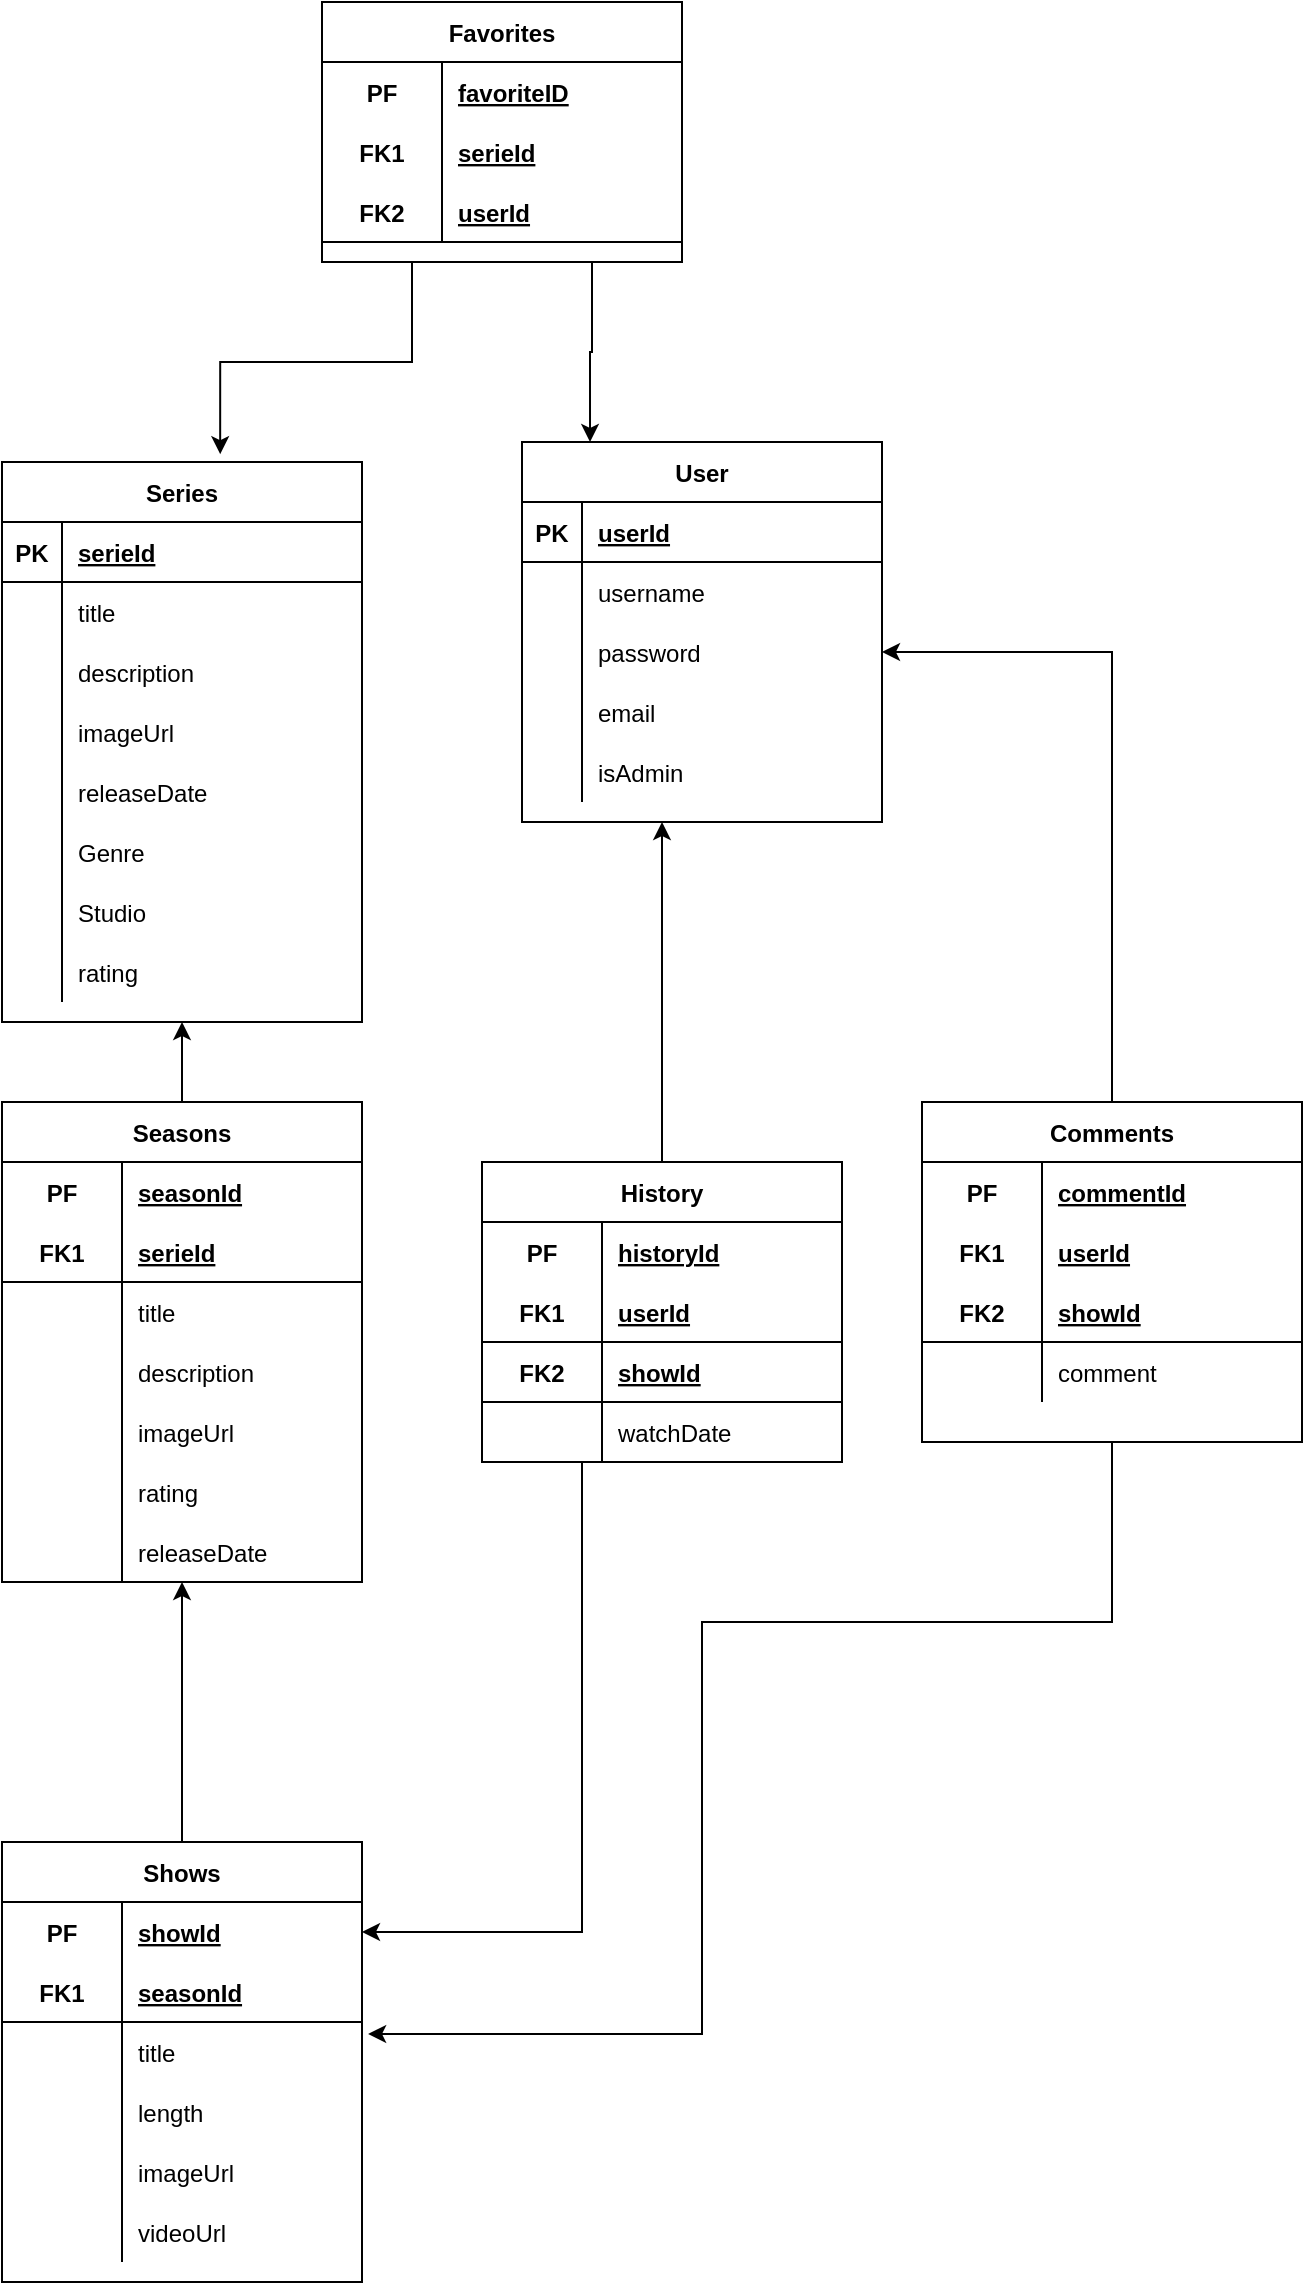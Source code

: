<mxfile version="20.3.0" type="device"><diagram id="Wic7h4PyjahQtfthqIsh" name="Page-1"><mxGraphModel dx="1406" dy="2025" grid="1" gridSize="10" guides="1" tooltips="1" connect="1" arrows="1" fold="1" page="1" pageScale="1" pageWidth="850" pageHeight="1100" math="0" shadow="0"><root><mxCell id="0"/><mxCell id="1" parent="0"/><mxCell id="5S-vZj1FCLmGJ4NkYC2o-1" value="User" style="shape=table;startSize=30;container=1;collapsible=1;childLayout=tableLayout;fixedRows=1;rowLines=0;fontStyle=1;align=center;resizeLast=1;" vertex="1" parent="1"><mxGeometry x="650" y="40" width="180" height="190" as="geometry"/></mxCell><mxCell id="5S-vZj1FCLmGJ4NkYC2o-2" value="" style="shape=tableRow;horizontal=0;startSize=0;swimlaneHead=0;swimlaneBody=0;fillColor=none;collapsible=0;dropTarget=0;points=[[0,0.5],[1,0.5]];portConstraint=eastwest;top=0;left=0;right=0;bottom=1;" vertex="1" parent="5S-vZj1FCLmGJ4NkYC2o-1"><mxGeometry y="30" width="180" height="30" as="geometry"/></mxCell><mxCell id="5S-vZj1FCLmGJ4NkYC2o-3" value="PK" style="shape=partialRectangle;connectable=0;fillColor=none;top=0;left=0;bottom=0;right=0;fontStyle=1;overflow=hidden;" vertex="1" parent="5S-vZj1FCLmGJ4NkYC2o-2"><mxGeometry width="30" height="30" as="geometry"><mxRectangle width="30" height="30" as="alternateBounds"/></mxGeometry></mxCell><mxCell id="5S-vZj1FCLmGJ4NkYC2o-4" value="userId" style="shape=partialRectangle;connectable=0;fillColor=none;top=0;left=0;bottom=0;right=0;align=left;spacingLeft=6;fontStyle=5;overflow=hidden;" vertex="1" parent="5S-vZj1FCLmGJ4NkYC2o-2"><mxGeometry x="30" width="150" height="30" as="geometry"><mxRectangle width="150" height="30" as="alternateBounds"/></mxGeometry></mxCell><mxCell id="5S-vZj1FCLmGJ4NkYC2o-5" value="" style="shape=tableRow;horizontal=0;startSize=0;swimlaneHead=0;swimlaneBody=0;fillColor=none;collapsible=0;dropTarget=0;points=[[0,0.5],[1,0.5]];portConstraint=eastwest;top=0;left=0;right=0;bottom=0;" vertex="1" parent="5S-vZj1FCLmGJ4NkYC2o-1"><mxGeometry y="60" width="180" height="30" as="geometry"/></mxCell><mxCell id="5S-vZj1FCLmGJ4NkYC2o-6" value="" style="shape=partialRectangle;connectable=0;fillColor=none;top=0;left=0;bottom=0;right=0;editable=1;overflow=hidden;" vertex="1" parent="5S-vZj1FCLmGJ4NkYC2o-5"><mxGeometry width="30" height="30" as="geometry"><mxRectangle width="30" height="30" as="alternateBounds"/></mxGeometry></mxCell><mxCell id="5S-vZj1FCLmGJ4NkYC2o-7" value="username" style="shape=partialRectangle;connectable=0;fillColor=none;top=0;left=0;bottom=0;right=0;align=left;spacingLeft=6;overflow=hidden;" vertex="1" parent="5S-vZj1FCLmGJ4NkYC2o-5"><mxGeometry x="30" width="150" height="30" as="geometry"><mxRectangle width="150" height="30" as="alternateBounds"/></mxGeometry></mxCell><mxCell id="5S-vZj1FCLmGJ4NkYC2o-8" value="" style="shape=tableRow;horizontal=0;startSize=0;swimlaneHead=0;swimlaneBody=0;fillColor=none;collapsible=0;dropTarget=0;points=[[0,0.5],[1,0.5]];portConstraint=eastwest;top=0;left=0;right=0;bottom=0;" vertex="1" parent="5S-vZj1FCLmGJ4NkYC2o-1"><mxGeometry y="90" width="180" height="30" as="geometry"/></mxCell><mxCell id="5S-vZj1FCLmGJ4NkYC2o-9" value="" style="shape=partialRectangle;connectable=0;fillColor=none;top=0;left=0;bottom=0;right=0;editable=1;overflow=hidden;" vertex="1" parent="5S-vZj1FCLmGJ4NkYC2o-8"><mxGeometry width="30" height="30" as="geometry"><mxRectangle width="30" height="30" as="alternateBounds"/></mxGeometry></mxCell><mxCell id="5S-vZj1FCLmGJ4NkYC2o-10" value="password" style="shape=partialRectangle;connectable=0;fillColor=none;top=0;left=0;bottom=0;right=0;align=left;spacingLeft=6;overflow=hidden;" vertex="1" parent="5S-vZj1FCLmGJ4NkYC2o-8"><mxGeometry x="30" width="150" height="30" as="geometry"><mxRectangle width="150" height="30" as="alternateBounds"/></mxGeometry></mxCell><mxCell id="5S-vZj1FCLmGJ4NkYC2o-11" value="" style="shape=tableRow;horizontal=0;startSize=0;swimlaneHead=0;swimlaneBody=0;fillColor=none;collapsible=0;dropTarget=0;points=[[0,0.5],[1,0.5]];portConstraint=eastwest;top=0;left=0;right=0;bottom=0;" vertex="1" parent="5S-vZj1FCLmGJ4NkYC2o-1"><mxGeometry y="120" width="180" height="30" as="geometry"/></mxCell><mxCell id="5S-vZj1FCLmGJ4NkYC2o-12" value="" style="shape=partialRectangle;connectable=0;fillColor=none;top=0;left=0;bottom=0;right=0;editable=1;overflow=hidden;" vertex="1" parent="5S-vZj1FCLmGJ4NkYC2o-11"><mxGeometry width="30" height="30" as="geometry"><mxRectangle width="30" height="30" as="alternateBounds"/></mxGeometry></mxCell><mxCell id="5S-vZj1FCLmGJ4NkYC2o-13" value="email" style="shape=partialRectangle;connectable=0;fillColor=none;top=0;left=0;bottom=0;right=0;align=left;spacingLeft=6;overflow=hidden;" vertex="1" parent="5S-vZj1FCLmGJ4NkYC2o-11"><mxGeometry x="30" width="150" height="30" as="geometry"><mxRectangle width="150" height="30" as="alternateBounds"/></mxGeometry></mxCell><mxCell id="5S-vZj1FCLmGJ4NkYC2o-17" value="" style="shape=tableRow;horizontal=0;startSize=0;swimlaneHead=0;swimlaneBody=0;fillColor=none;collapsible=0;dropTarget=0;points=[[0,0.5],[1,0.5]];portConstraint=eastwest;top=0;left=0;right=0;bottom=0;" vertex="1" parent="5S-vZj1FCLmGJ4NkYC2o-1"><mxGeometry y="150" width="180" height="30" as="geometry"/></mxCell><mxCell id="5S-vZj1FCLmGJ4NkYC2o-18" value="" style="shape=partialRectangle;connectable=0;fillColor=none;top=0;left=0;bottom=0;right=0;editable=1;overflow=hidden;" vertex="1" parent="5S-vZj1FCLmGJ4NkYC2o-17"><mxGeometry width="30" height="30" as="geometry"><mxRectangle width="30" height="30" as="alternateBounds"/></mxGeometry></mxCell><mxCell id="5S-vZj1FCLmGJ4NkYC2o-19" value="isAdmin" style="shape=partialRectangle;connectable=0;fillColor=none;top=0;left=0;bottom=0;right=0;align=left;spacingLeft=6;overflow=hidden;" vertex="1" parent="5S-vZj1FCLmGJ4NkYC2o-17"><mxGeometry x="30" width="150" height="30" as="geometry"><mxRectangle width="150" height="30" as="alternateBounds"/></mxGeometry></mxCell><mxCell id="5S-vZj1FCLmGJ4NkYC2o-36" value="Series" style="shape=table;startSize=30;container=1;collapsible=1;childLayout=tableLayout;fixedRows=1;rowLines=0;fontStyle=1;align=center;resizeLast=1;" vertex="1" parent="1"><mxGeometry x="390" y="50" width="180" height="280" as="geometry"/></mxCell><mxCell id="5S-vZj1FCLmGJ4NkYC2o-37" value="" style="shape=tableRow;horizontal=0;startSize=0;swimlaneHead=0;swimlaneBody=0;fillColor=none;collapsible=0;dropTarget=0;points=[[0,0.5],[1,0.5]];portConstraint=eastwest;top=0;left=0;right=0;bottom=1;" vertex="1" parent="5S-vZj1FCLmGJ4NkYC2o-36"><mxGeometry y="30" width="180" height="30" as="geometry"/></mxCell><mxCell id="5S-vZj1FCLmGJ4NkYC2o-38" value="PK" style="shape=partialRectangle;connectable=0;fillColor=none;top=0;left=0;bottom=0;right=0;fontStyle=1;overflow=hidden;" vertex="1" parent="5S-vZj1FCLmGJ4NkYC2o-37"><mxGeometry width="30" height="30" as="geometry"><mxRectangle width="30" height="30" as="alternateBounds"/></mxGeometry></mxCell><mxCell id="5S-vZj1FCLmGJ4NkYC2o-39" value="serieId" style="shape=partialRectangle;connectable=0;fillColor=none;top=0;left=0;bottom=0;right=0;align=left;spacingLeft=6;fontStyle=5;overflow=hidden;" vertex="1" parent="5S-vZj1FCLmGJ4NkYC2o-37"><mxGeometry x="30" width="150" height="30" as="geometry"><mxRectangle width="150" height="30" as="alternateBounds"/></mxGeometry></mxCell><mxCell id="5S-vZj1FCLmGJ4NkYC2o-40" value="" style="shape=tableRow;horizontal=0;startSize=0;swimlaneHead=0;swimlaneBody=0;fillColor=none;collapsible=0;dropTarget=0;points=[[0,0.5],[1,0.5]];portConstraint=eastwest;top=0;left=0;right=0;bottom=0;" vertex="1" parent="5S-vZj1FCLmGJ4NkYC2o-36"><mxGeometry y="60" width="180" height="30" as="geometry"/></mxCell><mxCell id="5S-vZj1FCLmGJ4NkYC2o-41" value="" style="shape=partialRectangle;connectable=0;fillColor=none;top=0;left=0;bottom=0;right=0;editable=1;overflow=hidden;" vertex="1" parent="5S-vZj1FCLmGJ4NkYC2o-40"><mxGeometry width="30" height="30" as="geometry"><mxRectangle width="30" height="30" as="alternateBounds"/></mxGeometry></mxCell><mxCell id="5S-vZj1FCLmGJ4NkYC2o-42" value="title" style="shape=partialRectangle;connectable=0;fillColor=none;top=0;left=0;bottom=0;right=0;align=left;spacingLeft=6;overflow=hidden;" vertex="1" parent="5S-vZj1FCLmGJ4NkYC2o-40"><mxGeometry x="30" width="150" height="30" as="geometry"><mxRectangle width="150" height="30" as="alternateBounds"/></mxGeometry></mxCell><mxCell id="5S-vZj1FCLmGJ4NkYC2o-43" value="" style="shape=tableRow;horizontal=0;startSize=0;swimlaneHead=0;swimlaneBody=0;fillColor=none;collapsible=0;dropTarget=0;points=[[0,0.5],[1,0.5]];portConstraint=eastwest;top=0;left=0;right=0;bottom=0;" vertex="1" parent="5S-vZj1FCLmGJ4NkYC2o-36"><mxGeometry y="90" width="180" height="30" as="geometry"/></mxCell><mxCell id="5S-vZj1FCLmGJ4NkYC2o-44" value="" style="shape=partialRectangle;connectable=0;fillColor=none;top=0;left=0;bottom=0;right=0;editable=1;overflow=hidden;" vertex="1" parent="5S-vZj1FCLmGJ4NkYC2o-43"><mxGeometry width="30" height="30" as="geometry"><mxRectangle width="30" height="30" as="alternateBounds"/></mxGeometry></mxCell><mxCell id="5S-vZj1FCLmGJ4NkYC2o-45" value="description" style="shape=partialRectangle;connectable=0;fillColor=none;top=0;left=0;bottom=0;right=0;align=left;spacingLeft=6;overflow=hidden;" vertex="1" parent="5S-vZj1FCLmGJ4NkYC2o-43"><mxGeometry x="30" width="150" height="30" as="geometry"><mxRectangle width="150" height="30" as="alternateBounds"/></mxGeometry></mxCell><mxCell id="5S-vZj1FCLmGJ4NkYC2o-46" value="" style="shape=tableRow;horizontal=0;startSize=0;swimlaneHead=0;swimlaneBody=0;fillColor=none;collapsible=0;dropTarget=0;points=[[0,0.5],[1,0.5]];portConstraint=eastwest;top=0;left=0;right=0;bottom=0;" vertex="1" parent="5S-vZj1FCLmGJ4NkYC2o-36"><mxGeometry y="120" width="180" height="30" as="geometry"/></mxCell><mxCell id="5S-vZj1FCLmGJ4NkYC2o-47" value="" style="shape=partialRectangle;connectable=0;fillColor=none;top=0;left=0;bottom=0;right=0;editable=1;overflow=hidden;" vertex="1" parent="5S-vZj1FCLmGJ4NkYC2o-46"><mxGeometry width="30" height="30" as="geometry"><mxRectangle width="30" height="30" as="alternateBounds"/></mxGeometry></mxCell><mxCell id="5S-vZj1FCLmGJ4NkYC2o-48" value="imageUrl" style="shape=partialRectangle;connectable=0;fillColor=none;top=0;left=0;bottom=0;right=0;align=left;spacingLeft=6;overflow=hidden;" vertex="1" parent="5S-vZj1FCLmGJ4NkYC2o-46"><mxGeometry x="30" width="150" height="30" as="geometry"><mxRectangle width="150" height="30" as="alternateBounds"/></mxGeometry></mxCell><mxCell id="5S-vZj1FCLmGJ4NkYC2o-49" value="" style="shape=tableRow;horizontal=0;startSize=0;swimlaneHead=0;swimlaneBody=0;fillColor=none;collapsible=0;dropTarget=0;points=[[0,0.5],[1,0.5]];portConstraint=eastwest;top=0;left=0;right=0;bottom=0;" vertex="1" parent="5S-vZj1FCLmGJ4NkYC2o-36"><mxGeometry y="150" width="180" height="30" as="geometry"/></mxCell><mxCell id="5S-vZj1FCLmGJ4NkYC2o-50" value="" style="shape=partialRectangle;connectable=0;fillColor=none;top=0;left=0;bottom=0;right=0;editable=1;overflow=hidden;" vertex="1" parent="5S-vZj1FCLmGJ4NkYC2o-49"><mxGeometry width="30" height="30" as="geometry"><mxRectangle width="30" height="30" as="alternateBounds"/></mxGeometry></mxCell><mxCell id="5S-vZj1FCLmGJ4NkYC2o-51" value="releaseDate" style="shape=partialRectangle;connectable=0;fillColor=none;top=0;left=0;bottom=0;right=0;align=left;spacingLeft=6;overflow=hidden;" vertex="1" parent="5S-vZj1FCLmGJ4NkYC2o-49"><mxGeometry x="30" width="150" height="30" as="geometry"><mxRectangle width="150" height="30" as="alternateBounds"/></mxGeometry></mxCell><mxCell id="5S-vZj1FCLmGJ4NkYC2o-182" value="" style="shape=tableRow;horizontal=0;startSize=0;swimlaneHead=0;swimlaneBody=0;fillColor=none;collapsible=0;dropTarget=0;points=[[0,0.5],[1,0.5]];portConstraint=eastwest;top=0;left=0;right=0;bottom=0;strokeColor=default;" vertex="1" parent="5S-vZj1FCLmGJ4NkYC2o-36"><mxGeometry y="180" width="180" height="30" as="geometry"/></mxCell><mxCell id="5S-vZj1FCLmGJ4NkYC2o-183" value="" style="shape=partialRectangle;connectable=0;fillColor=none;top=0;left=0;bottom=0;right=0;editable=1;overflow=hidden;strokeColor=default;" vertex="1" parent="5S-vZj1FCLmGJ4NkYC2o-182"><mxGeometry width="30" height="30" as="geometry"><mxRectangle width="30" height="30" as="alternateBounds"/></mxGeometry></mxCell><mxCell id="5S-vZj1FCLmGJ4NkYC2o-184" value="Genre" style="shape=partialRectangle;connectable=0;fillColor=none;top=0;left=0;bottom=0;right=0;align=left;spacingLeft=6;overflow=hidden;strokeColor=default;" vertex="1" parent="5S-vZj1FCLmGJ4NkYC2o-182"><mxGeometry x="30" width="150" height="30" as="geometry"><mxRectangle width="150" height="30" as="alternateBounds"/></mxGeometry></mxCell><mxCell id="5S-vZj1FCLmGJ4NkYC2o-185" value="" style="shape=tableRow;horizontal=0;startSize=0;swimlaneHead=0;swimlaneBody=0;fillColor=none;collapsible=0;dropTarget=0;points=[[0,0.5],[1,0.5]];portConstraint=eastwest;top=0;left=0;right=0;bottom=0;strokeColor=default;" vertex="1" parent="5S-vZj1FCLmGJ4NkYC2o-36"><mxGeometry y="210" width="180" height="30" as="geometry"/></mxCell><mxCell id="5S-vZj1FCLmGJ4NkYC2o-186" value="" style="shape=partialRectangle;connectable=0;fillColor=none;top=0;left=0;bottom=0;right=0;editable=1;overflow=hidden;strokeColor=default;" vertex="1" parent="5S-vZj1FCLmGJ4NkYC2o-185"><mxGeometry width="30" height="30" as="geometry"><mxRectangle width="30" height="30" as="alternateBounds"/></mxGeometry></mxCell><mxCell id="5S-vZj1FCLmGJ4NkYC2o-187" value="Studio" style="shape=partialRectangle;connectable=0;fillColor=none;top=0;left=0;bottom=0;right=0;align=left;spacingLeft=6;overflow=hidden;strokeColor=default;" vertex="1" parent="5S-vZj1FCLmGJ4NkYC2o-185"><mxGeometry x="30" width="150" height="30" as="geometry"><mxRectangle width="150" height="30" as="alternateBounds"/></mxGeometry></mxCell><mxCell id="5S-vZj1FCLmGJ4NkYC2o-52" value="" style="shape=tableRow;horizontal=0;startSize=0;swimlaneHead=0;swimlaneBody=0;fillColor=none;collapsible=0;dropTarget=0;points=[[0,0.5],[1,0.5]];portConstraint=eastwest;top=0;left=0;right=0;bottom=0;" vertex="1" parent="5S-vZj1FCLmGJ4NkYC2o-36"><mxGeometry y="240" width="180" height="30" as="geometry"/></mxCell><mxCell id="5S-vZj1FCLmGJ4NkYC2o-53" value="" style="shape=partialRectangle;connectable=0;fillColor=none;top=0;left=0;bottom=0;right=0;editable=1;overflow=hidden;" vertex="1" parent="5S-vZj1FCLmGJ4NkYC2o-52"><mxGeometry width="30" height="30" as="geometry"><mxRectangle width="30" height="30" as="alternateBounds"/></mxGeometry></mxCell><mxCell id="5S-vZj1FCLmGJ4NkYC2o-54" value="rating" style="shape=partialRectangle;connectable=0;fillColor=none;top=0;left=0;bottom=0;right=0;align=left;spacingLeft=6;overflow=hidden;" vertex="1" parent="5S-vZj1FCLmGJ4NkYC2o-52"><mxGeometry x="30" width="150" height="30" as="geometry"><mxRectangle width="150" height="30" as="alternateBounds"/></mxGeometry></mxCell><mxCell id="5S-vZj1FCLmGJ4NkYC2o-100" style="edgeStyle=orthogonalEdgeStyle;rounded=0;orthogonalLoop=1;jettySize=auto;html=1;" edge="1" parent="1" source="5S-vZj1FCLmGJ4NkYC2o-81"><mxGeometry relative="1" as="geometry"><mxPoint x="720" y="230" as="targetPoint"/></mxGeometry></mxCell><mxCell id="5S-vZj1FCLmGJ4NkYC2o-167" style="edgeStyle=orthogonalEdgeStyle;rounded=0;orthogonalLoop=1;jettySize=auto;html=1;entryX=1;entryY=0.5;entryDx=0;entryDy=0;" edge="1" parent="1" source="5S-vZj1FCLmGJ4NkYC2o-81" target="5S-vZj1FCLmGJ4NkYC2o-102"><mxGeometry relative="1" as="geometry"><Array as="points"><mxPoint x="680" y="410"/><mxPoint x="680" y="785"/></Array></mxGeometry></mxCell><mxCell id="5S-vZj1FCLmGJ4NkYC2o-81" value="History" style="shape=table;startSize=30;container=1;collapsible=1;childLayout=tableLayout;fixedRows=1;rowLines=0;fontStyle=1;align=center;resizeLast=1;fillColor=default;strokeColor=default;" vertex="1" parent="1"><mxGeometry x="630" y="400" width="180" height="150" as="geometry"/></mxCell><mxCell id="5S-vZj1FCLmGJ4NkYC2o-82" value="" style="shape=tableRow;horizontal=0;startSize=0;swimlaneHead=0;swimlaneBody=0;fillColor=none;collapsible=0;dropTarget=0;points=[[0,0.5],[1,0.5]];portConstraint=eastwest;top=0;left=0;right=0;bottom=0;" vertex="1" parent="5S-vZj1FCLmGJ4NkYC2o-81"><mxGeometry y="30" width="180" height="30" as="geometry"/></mxCell><mxCell id="5S-vZj1FCLmGJ4NkYC2o-83" value="PF" style="shape=partialRectangle;connectable=0;fillColor=none;top=0;left=0;bottom=0;right=0;fontStyle=1;overflow=hidden;" vertex="1" parent="5S-vZj1FCLmGJ4NkYC2o-82"><mxGeometry width="60" height="30" as="geometry"><mxRectangle width="60" height="30" as="alternateBounds"/></mxGeometry></mxCell><mxCell id="5S-vZj1FCLmGJ4NkYC2o-84" value="historyId" style="shape=partialRectangle;connectable=0;fillColor=none;top=0;left=0;bottom=0;right=0;align=left;spacingLeft=6;fontStyle=5;overflow=hidden;" vertex="1" parent="5S-vZj1FCLmGJ4NkYC2o-82"><mxGeometry x="60" width="120" height="30" as="geometry"><mxRectangle width="120" height="30" as="alternateBounds"/></mxGeometry></mxCell><mxCell id="5S-vZj1FCLmGJ4NkYC2o-85" value="" style="shape=tableRow;horizontal=0;startSize=0;swimlaneHead=0;swimlaneBody=0;fillColor=none;collapsible=0;dropTarget=0;points=[[0,0.5],[1,0.5]];portConstraint=eastwest;top=0;left=0;right=0;bottom=1;" vertex="1" parent="5S-vZj1FCLmGJ4NkYC2o-81"><mxGeometry y="60" width="180" height="30" as="geometry"/></mxCell><mxCell id="5S-vZj1FCLmGJ4NkYC2o-86" value="FK1" style="shape=partialRectangle;connectable=0;fillColor=none;top=0;left=0;bottom=0;right=0;fontStyle=1;overflow=hidden;" vertex="1" parent="5S-vZj1FCLmGJ4NkYC2o-85"><mxGeometry width="60" height="30" as="geometry"><mxRectangle width="60" height="30" as="alternateBounds"/></mxGeometry></mxCell><mxCell id="5S-vZj1FCLmGJ4NkYC2o-87" value="userId" style="shape=partialRectangle;connectable=0;fillColor=none;top=0;left=0;bottom=0;right=0;align=left;spacingLeft=6;fontStyle=5;overflow=hidden;" vertex="1" parent="5S-vZj1FCLmGJ4NkYC2o-85"><mxGeometry x="60" width="120" height="30" as="geometry"><mxRectangle width="120" height="30" as="alternateBounds"/></mxGeometry></mxCell><mxCell id="5S-vZj1FCLmGJ4NkYC2o-94" value="" style="shape=tableRow;horizontal=0;startSize=0;swimlaneHead=0;swimlaneBody=0;fillColor=none;collapsible=0;dropTarget=0;points=[[0,0.5],[1,0.5]];portConstraint=eastwest;top=0;left=0;right=0;bottom=1;" vertex="1" parent="5S-vZj1FCLmGJ4NkYC2o-81"><mxGeometry y="90" width="180" height="30" as="geometry"/></mxCell><mxCell id="5S-vZj1FCLmGJ4NkYC2o-95" value="FK2" style="shape=partialRectangle;connectable=0;fillColor=none;top=0;left=0;bottom=0;right=0;fontStyle=1;overflow=hidden;" vertex="1" parent="5S-vZj1FCLmGJ4NkYC2o-94"><mxGeometry width="60" height="30" as="geometry"><mxRectangle width="60" height="30" as="alternateBounds"/></mxGeometry></mxCell><mxCell id="5S-vZj1FCLmGJ4NkYC2o-96" value="showId" style="shape=partialRectangle;connectable=0;fillColor=none;top=0;left=0;bottom=0;right=0;align=left;spacingLeft=6;fontStyle=5;overflow=hidden;" vertex="1" parent="5S-vZj1FCLmGJ4NkYC2o-94"><mxGeometry x="60" width="120" height="30" as="geometry"><mxRectangle width="120" height="30" as="alternateBounds"/></mxGeometry></mxCell><mxCell id="5S-vZj1FCLmGJ4NkYC2o-179" value="" style="shape=tableRow;horizontal=0;startSize=0;swimlaneHead=0;swimlaneBody=0;fillColor=none;collapsible=0;dropTarget=0;points=[[0,0.5],[1,0.5]];portConstraint=eastwest;top=0;left=0;right=0;bottom=0;strokeColor=default;" vertex="1" parent="5S-vZj1FCLmGJ4NkYC2o-81"><mxGeometry y="120" width="180" height="30" as="geometry"/></mxCell><mxCell id="5S-vZj1FCLmGJ4NkYC2o-180" value="" style="shape=partialRectangle;connectable=0;fillColor=none;top=0;left=0;bottom=0;right=0;editable=1;overflow=hidden;strokeColor=default;" vertex="1" parent="5S-vZj1FCLmGJ4NkYC2o-179"><mxGeometry width="60" height="30" as="geometry"><mxRectangle width="60" height="30" as="alternateBounds"/></mxGeometry></mxCell><mxCell id="5S-vZj1FCLmGJ4NkYC2o-181" value="watchDate" style="shape=partialRectangle;connectable=0;fillColor=none;top=0;left=0;bottom=0;right=0;align=left;spacingLeft=6;overflow=hidden;strokeColor=default;" vertex="1" parent="5S-vZj1FCLmGJ4NkYC2o-179"><mxGeometry x="60" width="120" height="30" as="geometry"><mxRectangle width="120" height="30" as="alternateBounds"/></mxGeometry></mxCell><mxCell id="5S-vZj1FCLmGJ4NkYC2o-149" style="edgeStyle=orthogonalEdgeStyle;rounded=0;orthogonalLoop=1;jettySize=auto;html=1;exitX=0.5;exitY=0;exitDx=0;exitDy=0;entryX=0.5;entryY=1;entryDx=0;entryDy=0;" edge="1" parent="1" source="5S-vZj1FCLmGJ4NkYC2o-101" target="5S-vZj1FCLmGJ4NkYC2o-117"><mxGeometry relative="1" as="geometry"><mxPoint x="480" y="650" as="targetPoint"/></mxGeometry></mxCell><mxCell id="5S-vZj1FCLmGJ4NkYC2o-101" value="Shows" style="shape=table;startSize=30;container=1;collapsible=1;childLayout=tableLayout;fixedRows=1;rowLines=0;fontStyle=1;align=center;resizeLast=1;" vertex="1" parent="1"><mxGeometry x="390" y="740" width="180" height="220" as="geometry"/></mxCell><mxCell id="5S-vZj1FCLmGJ4NkYC2o-102" value="" style="shape=tableRow;horizontal=0;startSize=0;swimlaneHead=0;swimlaneBody=0;fillColor=none;collapsible=0;dropTarget=0;points=[[0,0.5],[1,0.5]];portConstraint=eastwest;top=0;left=0;right=0;bottom=0;" vertex="1" parent="5S-vZj1FCLmGJ4NkYC2o-101"><mxGeometry y="30" width="180" height="30" as="geometry"/></mxCell><mxCell id="5S-vZj1FCLmGJ4NkYC2o-103" value="PF" style="shape=partialRectangle;connectable=0;fillColor=none;top=0;left=0;bottom=0;right=0;fontStyle=1;overflow=hidden;" vertex="1" parent="5S-vZj1FCLmGJ4NkYC2o-102"><mxGeometry width="60" height="30" as="geometry"><mxRectangle width="60" height="30" as="alternateBounds"/></mxGeometry></mxCell><mxCell id="5S-vZj1FCLmGJ4NkYC2o-104" value="showId" style="shape=partialRectangle;connectable=0;fillColor=none;top=0;left=0;bottom=0;right=0;align=left;spacingLeft=6;fontStyle=5;overflow=hidden;" vertex="1" parent="5S-vZj1FCLmGJ4NkYC2o-102"><mxGeometry x="60" width="120" height="30" as="geometry"><mxRectangle width="120" height="30" as="alternateBounds"/></mxGeometry></mxCell><mxCell id="5S-vZj1FCLmGJ4NkYC2o-105" value="" style="shape=tableRow;horizontal=0;startSize=0;swimlaneHead=0;swimlaneBody=0;fillColor=none;collapsible=0;dropTarget=0;points=[[0,0.5],[1,0.5]];portConstraint=eastwest;top=0;left=0;right=0;bottom=1;" vertex="1" parent="5S-vZj1FCLmGJ4NkYC2o-101"><mxGeometry y="60" width="180" height="30" as="geometry"/></mxCell><mxCell id="5S-vZj1FCLmGJ4NkYC2o-106" value="FK1" style="shape=partialRectangle;connectable=0;fillColor=none;top=0;left=0;bottom=0;right=0;fontStyle=1;overflow=hidden;" vertex="1" parent="5S-vZj1FCLmGJ4NkYC2o-105"><mxGeometry width="60" height="30" as="geometry"><mxRectangle width="60" height="30" as="alternateBounds"/></mxGeometry></mxCell><mxCell id="5S-vZj1FCLmGJ4NkYC2o-107" value="seasonId" style="shape=partialRectangle;connectable=0;fillColor=none;top=0;left=0;bottom=0;right=0;align=left;spacingLeft=6;fontStyle=5;overflow=hidden;" vertex="1" parent="5S-vZj1FCLmGJ4NkYC2o-105"><mxGeometry x="60" width="120" height="30" as="geometry"><mxRectangle width="120" height="30" as="alternateBounds"/></mxGeometry></mxCell><mxCell id="5S-vZj1FCLmGJ4NkYC2o-108" value="" style="shape=tableRow;horizontal=0;startSize=0;swimlaneHead=0;swimlaneBody=0;fillColor=none;collapsible=0;dropTarget=0;points=[[0,0.5],[1,0.5]];portConstraint=eastwest;top=0;left=0;right=0;bottom=0;" vertex="1" parent="5S-vZj1FCLmGJ4NkYC2o-101"><mxGeometry y="90" width="180" height="30" as="geometry"/></mxCell><mxCell id="5S-vZj1FCLmGJ4NkYC2o-109" value="" style="shape=partialRectangle;connectable=0;fillColor=none;top=0;left=0;bottom=0;right=0;editable=1;overflow=hidden;" vertex="1" parent="5S-vZj1FCLmGJ4NkYC2o-108"><mxGeometry width="60" height="30" as="geometry"><mxRectangle width="60" height="30" as="alternateBounds"/></mxGeometry></mxCell><mxCell id="5S-vZj1FCLmGJ4NkYC2o-110" value="title" style="shape=partialRectangle;connectable=0;fillColor=none;top=0;left=0;bottom=0;right=0;align=left;spacingLeft=6;overflow=hidden;" vertex="1" parent="5S-vZj1FCLmGJ4NkYC2o-108"><mxGeometry x="60" width="120" height="30" as="geometry"><mxRectangle width="120" height="30" as="alternateBounds"/></mxGeometry></mxCell><mxCell id="5S-vZj1FCLmGJ4NkYC2o-111" value="" style="shape=tableRow;horizontal=0;startSize=0;swimlaneHead=0;swimlaneBody=0;fillColor=none;collapsible=0;dropTarget=0;points=[[0,0.5],[1,0.5]];portConstraint=eastwest;top=0;left=0;right=0;bottom=0;" vertex="1" parent="5S-vZj1FCLmGJ4NkYC2o-101"><mxGeometry y="120" width="180" height="30" as="geometry"/></mxCell><mxCell id="5S-vZj1FCLmGJ4NkYC2o-112" value="" style="shape=partialRectangle;connectable=0;fillColor=none;top=0;left=0;bottom=0;right=0;editable=1;overflow=hidden;" vertex="1" parent="5S-vZj1FCLmGJ4NkYC2o-111"><mxGeometry width="60" height="30" as="geometry"><mxRectangle width="60" height="30" as="alternateBounds"/></mxGeometry></mxCell><mxCell id="5S-vZj1FCLmGJ4NkYC2o-113" value="length" style="shape=partialRectangle;connectable=0;fillColor=none;top=0;left=0;bottom=0;right=0;align=left;spacingLeft=6;overflow=hidden;" vertex="1" parent="5S-vZj1FCLmGJ4NkYC2o-111"><mxGeometry x="60" width="120" height="30" as="geometry"><mxRectangle width="120" height="30" as="alternateBounds"/></mxGeometry></mxCell><mxCell id="5S-vZj1FCLmGJ4NkYC2o-150" value="" style="shape=tableRow;horizontal=0;startSize=0;swimlaneHead=0;swimlaneBody=0;fillColor=none;collapsible=0;dropTarget=0;points=[[0,0.5],[1,0.5]];portConstraint=eastwest;top=0;left=0;right=0;bottom=0;" vertex="1" parent="5S-vZj1FCLmGJ4NkYC2o-101"><mxGeometry y="150" width="180" height="30" as="geometry"/></mxCell><mxCell id="5S-vZj1FCLmGJ4NkYC2o-151" value="" style="shape=partialRectangle;connectable=0;fillColor=none;top=0;left=0;bottom=0;right=0;editable=1;overflow=hidden;" vertex="1" parent="5S-vZj1FCLmGJ4NkYC2o-150"><mxGeometry width="60" height="30" as="geometry"><mxRectangle width="60" height="30" as="alternateBounds"/></mxGeometry></mxCell><mxCell id="5S-vZj1FCLmGJ4NkYC2o-152" value="imageUrl" style="shape=partialRectangle;connectable=0;fillColor=none;top=0;left=0;bottom=0;right=0;align=left;spacingLeft=6;overflow=hidden;" vertex="1" parent="5S-vZj1FCLmGJ4NkYC2o-150"><mxGeometry x="60" width="120" height="30" as="geometry"><mxRectangle width="120" height="30" as="alternateBounds"/></mxGeometry></mxCell><mxCell id="5S-vZj1FCLmGJ4NkYC2o-114" value="" style="shape=tableRow;horizontal=0;startSize=0;swimlaneHead=0;swimlaneBody=0;fillColor=none;collapsible=0;dropTarget=0;points=[[0,0.5],[1,0.5]];portConstraint=eastwest;top=0;left=0;right=0;bottom=0;" vertex="1" parent="5S-vZj1FCLmGJ4NkYC2o-101"><mxGeometry y="180" width="180" height="30" as="geometry"/></mxCell><mxCell id="5S-vZj1FCLmGJ4NkYC2o-115" value="" style="shape=partialRectangle;connectable=0;fillColor=none;top=0;left=0;bottom=0;right=0;editable=1;overflow=hidden;" vertex="1" parent="5S-vZj1FCLmGJ4NkYC2o-114"><mxGeometry width="60" height="30" as="geometry"><mxRectangle width="60" height="30" as="alternateBounds"/></mxGeometry></mxCell><mxCell id="5S-vZj1FCLmGJ4NkYC2o-116" value="videoUrl" style="shape=partialRectangle;connectable=0;fillColor=none;top=0;left=0;bottom=0;right=0;align=left;spacingLeft=6;overflow=hidden;" vertex="1" parent="5S-vZj1FCLmGJ4NkYC2o-114"><mxGeometry x="60" width="120" height="30" as="geometry"><mxRectangle width="120" height="30" as="alternateBounds"/></mxGeometry></mxCell><mxCell id="5S-vZj1FCLmGJ4NkYC2o-130" style="edgeStyle=orthogonalEdgeStyle;rounded=0;orthogonalLoop=1;jettySize=auto;html=1;exitX=0.5;exitY=0;exitDx=0;exitDy=0;entryX=0.5;entryY=1;entryDx=0;entryDy=0;" edge="1" parent="1" source="5S-vZj1FCLmGJ4NkYC2o-117" target="5S-vZj1FCLmGJ4NkYC2o-36"><mxGeometry relative="1" as="geometry"><mxPoint x="470" y="270" as="targetPoint"/></mxGeometry></mxCell><mxCell id="5S-vZj1FCLmGJ4NkYC2o-117" value="Seasons" style="shape=table;startSize=30;container=1;collapsible=1;childLayout=tableLayout;fixedRows=1;rowLines=0;fontStyle=1;align=center;resizeLast=1;" vertex="1" parent="1"><mxGeometry x="390" y="370" width="180" height="240" as="geometry"/></mxCell><mxCell id="5S-vZj1FCLmGJ4NkYC2o-118" value="" style="shape=tableRow;horizontal=0;startSize=0;swimlaneHead=0;swimlaneBody=0;fillColor=none;collapsible=0;dropTarget=0;points=[[0,0.5],[1,0.5]];portConstraint=eastwest;top=0;left=0;right=0;bottom=0;" vertex="1" parent="5S-vZj1FCLmGJ4NkYC2o-117"><mxGeometry y="30" width="180" height="30" as="geometry"/></mxCell><mxCell id="5S-vZj1FCLmGJ4NkYC2o-119" value="PF" style="shape=partialRectangle;connectable=0;fillColor=none;top=0;left=0;bottom=0;right=0;fontStyle=1;overflow=hidden;" vertex="1" parent="5S-vZj1FCLmGJ4NkYC2o-118"><mxGeometry width="60" height="30" as="geometry"><mxRectangle width="60" height="30" as="alternateBounds"/></mxGeometry></mxCell><mxCell id="5S-vZj1FCLmGJ4NkYC2o-120" value="seasonId" style="shape=partialRectangle;connectable=0;fillColor=none;top=0;left=0;bottom=0;right=0;align=left;spacingLeft=6;fontStyle=5;overflow=hidden;" vertex="1" parent="5S-vZj1FCLmGJ4NkYC2o-118"><mxGeometry x="60" width="120" height="30" as="geometry"><mxRectangle width="120" height="30" as="alternateBounds"/></mxGeometry></mxCell><mxCell id="5S-vZj1FCLmGJ4NkYC2o-121" value="" style="shape=tableRow;horizontal=0;startSize=0;swimlaneHead=0;swimlaneBody=0;fillColor=none;collapsible=0;dropTarget=0;points=[[0,0.5],[1,0.5]];portConstraint=eastwest;top=0;left=0;right=0;bottom=1;" vertex="1" parent="5S-vZj1FCLmGJ4NkYC2o-117"><mxGeometry y="60" width="180" height="30" as="geometry"/></mxCell><mxCell id="5S-vZj1FCLmGJ4NkYC2o-122" value="FK1" style="shape=partialRectangle;connectable=0;fillColor=none;top=0;left=0;bottom=0;right=0;fontStyle=1;overflow=hidden;" vertex="1" parent="5S-vZj1FCLmGJ4NkYC2o-121"><mxGeometry width="60" height="30" as="geometry"><mxRectangle width="60" height="30" as="alternateBounds"/></mxGeometry></mxCell><mxCell id="5S-vZj1FCLmGJ4NkYC2o-123" value="serieId" style="shape=partialRectangle;connectable=0;fillColor=none;top=0;left=0;bottom=0;right=0;align=left;spacingLeft=6;fontStyle=5;overflow=hidden;" vertex="1" parent="5S-vZj1FCLmGJ4NkYC2o-121"><mxGeometry x="60" width="120" height="30" as="geometry"><mxRectangle width="120" height="30" as="alternateBounds"/></mxGeometry></mxCell><mxCell id="5S-vZj1FCLmGJ4NkYC2o-124" value="" style="shape=tableRow;horizontal=0;startSize=0;swimlaneHead=0;swimlaneBody=0;fillColor=none;collapsible=0;dropTarget=0;points=[[0,0.5],[1,0.5]];portConstraint=eastwest;top=0;left=0;right=0;bottom=0;" vertex="1" parent="5S-vZj1FCLmGJ4NkYC2o-117"><mxGeometry y="90" width="180" height="30" as="geometry"/></mxCell><mxCell id="5S-vZj1FCLmGJ4NkYC2o-125" value="" style="shape=partialRectangle;connectable=0;fillColor=none;top=0;left=0;bottom=0;right=0;editable=1;overflow=hidden;" vertex="1" parent="5S-vZj1FCLmGJ4NkYC2o-124"><mxGeometry width="60" height="30" as="geometry"><mxRectangle width="60" height="30" as="alternateBounds"/></mxGeometry></mxCell><mxCell id="5S-vZj1FCLmGJ4NkYC2o-126" value="title" style="shape=partialRectangle;connectable=0;fillColor=none;top=0;left=0;bottom=0;right=0;align=left;spacingLeft=6;overflow=hidden;" vertex="1" parent="5S-vZj1FCLmGJ4NkYC2o-124"><mxGeometry x="60" width="120" height="30" as="geometry"><mxRectangle width="120" height="30" as="alternateBounds"/></mxGeometry></mxCell><mxCell id="5S-vZj1FCLmGJ4NkYC2o-127" value="" style="shape=tableRow;horizontal=0;startSize=0;swimlaneHead=0;swimlaneBody=0;fillColor=none;collapsible=0;dropTarget=0;points=[[0,0.5],[1,0.5]];portConstraint=eastwest;top=0;left=0;right=0;bottom=0;" vertex="1" parent="5S-vZj1FCLmGJ4NkYC2o-117"><mxGeometry y="120" width="180" height="30" as="geometry"/></mxCell><mxCell id="5S-vZj1FCLmGJ4NkYC2o-128" value="" style="shape=partialRectangle;connectable=0;fillColor=none;top=0;left=0;bottom=0;right=0;editable=1;overflow=hidden;" vertex="1" parent="5S-vZj1FCLmGJ4NkYC2o-127"><mxGeometry width="60" height="30" as="geometry"><mxRectangle width="60" height="30" as="alternateBounds"/></mxGeometry></mxCell><mxCell id="5S-vZj1FCLmGJ4NkYC2o-129" value="description" style="shape=partialRectangle;connectable=0;fillColor=none;top=0;left=0;bottom=0;right=0;align=left;spacingLeft=6;overflow=hidden;" vertex="1" parent="5S-vZj1FCLmGJ4NkYC2o-127"><mxGeometry x="60" width="120" height="30" as="geometry"><mxRectangle width="120" height="30" as="alternateBounds"/></mxGeometry></mxCell><mxCell id="5S-vZj1FCLmGJ4NkYC2o-137" value="" style="shape=tableRow;horizontal=0;startSize=0;swimlaneHead=0;swimlaneBody=0;fillColor=none;collapsible=0;dropTarget=0;points=[[0,0.5],[1,0.5]];portConstraint=eastwest;top=0;left=0;right=0;bottom=0;" vertex="1" parent="5S-vZj1FCLmGJ4NkYC2o-117"><mxGeometry y="150" width="180" height="30" as="geometry"/></mxCell><mxCell id="5S-vZj1FCLmGJ4NkYC2o-138" value="" style="shape=partialRectangle;connectable=0;fillColor=none;top=0;left=0;bottom=0;right=0;editable=1;overflow=hidden;" vertex="1" parent="5S-vZj1FCLmGJ4NkYC2o-137"><mxGeometry width="60" height="30" as="geometry"><mxRectangle width="60" height="30" as="alternateBounds"/></mxGeometry></mxCell><mxCell id="5S-vZj1FCLmGJ4NkYC2o-139" value="imageUrl" style="shape=partialRectangle;connectable=0;fillColor=none;top=0;left=0;bottom=0;right=0;align=left;spacingLeft=6;overflow=hidden;" vertex="1" parent="5S-vZj1FCLmGJ4NkYC2o-137"><mxGeometry x="60" width="120" height="30" as="geometry"><mxRectangle width="120" height="30" as="alternateBounds"/></mxGeometry></mxCell><mxCell id="5S-vZj1FCLmGJ4NkYC2o-140" value="" style="shape=tableRow;horizontal=0;startSize=0;swimlaneHead=0;swimlaneBody=0;fillColor=none;collapsible=0;dropTarget=0;points=[[0,0.5],[1,0.5]];portConstraint=eastwest;top=0;left=0;right=0;bottom=0;" vertex="1" parent="5S-vZj1FCLmGJ4NkYC2o-117"><mxGeometry y="180" width="180" height="30" as="geometry"/></mxCell><mxCell id="5S-vZj1FCLmGJ4NkYC2o-141" value="" style="shape=partialRectangle;connectable=0;fillColor=none;top=0;left=0;bottom=0;right=0;editable=1;overflow=hidden;" vertex="1" parent="5S-vZj1FCLmGJ4NkYC2o-140"><mxGeometry width="60" height="30" as="geometry"><mxRectangle width="60" height="30" as="alternateBounds"/></mxGeometry></mxCell><mxCell id="5S-vZj1FCLmGJ4NkYC2o-142" value="rating" style="shape=partialRectangle;connectable=0;fillColor=none;top=0;left=0;bottom=0;right=0;align=left;spacingLeft=6;overflow=hidden;" vertex="1" parent="5S-vZj1FCLmGJ4NkYC2o-140"><mxGeometry x="60" width="120" height="30" as="geometry"><mxRectangle width="120" height="30" as="alternateBounds"/></mxGeometry></mxCell><mxCell id="5S-vZj1FCLmGJ4NkYC2o-143" value="" style="shape=tableRow;horizontal=0;startSize=0;swimlaneHead=0;swimlaneBody=0;fillColor=none;collapsible=0;dropTarget=0;points=[[0,0.5],[1,0.5]];portConstraint=eastwest;top=0;left=0;right=0;bottom=0;" vertex="1" parent="5S-vZj1FCLmGJ4NkYC2o-117"><mxGeometry y="210" width="180" height="30" as="geometry"/></mxCell><mxCell id="5S-vZj1FCLmGJ4NkYC2o-144" value="" style="shape=partialRectangle;connectable=0;fillColor=none;top=0;left=0;bottom=0;right=0;editable=1;overflow=hidden;" vertex="1" parent="5S-vZj1FCLmGJ4NkYC2o-143"><mxGeometry width="60" height="30" as="geometry"><mxRectangle width="60" height="30" as="alternateBounds"/></mxGeometry></mxCell><mxCell id="5S-vZj1FCLmGJ4NkYC2o-145" value="releaseDate" style="shape=partialRectangle;connectable=0;fillColor=none;top=0;left=0;bottom=0;right=0;align=left;spacingLeft=6;overflow=hidden;" vertex="1" parent="5S-vZj1FCLmGJ4NkYC2o-143"><mxGeometry x="60" width="120" height="30" as="geometry"><mxRectangle width="120" height="30" as="alternateBounds"/></mxGeometry></mxCell><mxCell id="5S-vZj1FCLmGJ4NkYC2o-174" style="edgeStyle=orthogonalEdgeStyle;rounded=0;orthogonalLoop=1;jettySize=auto;html=1;entryX=1;entryY=0.5;entryDx=0;entryDy=0;" edge="1" parent="1" source="5S-vZj1FCLmGJ4NkYC2o-153" target="5S-vZj1FCLmGJ4NkYC2o-8"><mxGeometry relative="1" as="geometry"/></mxCell><mxCell id="5S-vZj1FCLmGJ4NkYC2o-175" style="edgeStyle=orthogonalEdgeStyle;rounded=0;orthogonalLoop=1;jettySize=auto;html=1;exitX=0.5;exitY=1;exitDx=0;exitDy=0;entryX=1.017;entryY=0.2;entryDx=0;entryDy=0;entryPerimeter=0;" edge="1" parent="1" source="5S-vZj1FCLmGJ4NkYC2o-153" target="5S-vZj1FCLmGJ4NkYC2o-108"><mxGeometry relative="1" as="geometry"><Array as="points"><mxPoint x="945" y="630"/><mxPoint x="740" y="630"/><mxPoint x="740" y="836"/></Array></mxGeometry></mxCell><mxCell id="5S-vZj1FCLmGJ4NkYC2o-153" value="Comments" style="shape=table;startSize=30;container=1;collapsible=1;childLayout=tableLayout;fixedRows=1;rowLines=0;fontStyle=1;align=center;resizeLast=1;" vertex="1" parent="1"><mxGeometry x="850" y="370" width="190" height="170" as="geometry"/></mxCell><mxCell id="5S-vZj1FCLmGJ4NkYC2o-154" value="" style="shape=tableRow;horizontal=0;startSize=0;swimlaneHead=0;swimlaneBody=0;fillColor=none;collapsible=0;dropTarget=0;points=[[0,0.5],[1,0.5]];portConstraint=eastwest;top=0;left=0;right=0;bottom=0;" vertex="1" parent="5S-vZj1FCLmGJ4NkYC2o-153"><mxGeometry y="30" width="190" height="30" as="geometry"/></mxCell><mxCell id="5S-vZj1FCLmGJ4NkYC2o-155" value="PF" style="shape=partialRectangle;connectable=0;fillColor=none;top=0;left=0;bottom=0;right=0;fontStyle=1;overflow=hidden;" vertex="1" parent="5S-vZj1FCLmGJ4NkYC2o-154"><mxGeometry width="60" height="30" as="geometry"><mxRectangle width="60" height="30" as="alternateBounds"/></mxGeometry></mxCell><mxCell id="5S-vZj1FCLmGJ4NkYC2o-156" value="commentId" style="shape=partialRectangle;connectable=0;fillColor=none;top=0;left=0;bottom=0;right=0;align=left;spacingLeft=6;fontStyle=5;overflow=hidden;" vertex="1" parent="5S-vZj1FCLmGJ4NkYC2o-154"><mxGeometry x="60" width="130" height="30" as="geometry"><mxRectangle width="130" height="30" as="alternateBounds"/></mxGeometry></mxCell><mxCell id="5S-vZj1FCLmGJ4NkYC2o-171" value="" style="shape=tableRow;horizontal=0;startSize=0;swimlaneHead=0;swimlaneBody=0;fillColor=none;collapsible=0;dropTarget=0;points=[[0,0.5],[1,0.5]];portConstraint=eastwest;top=0;left=0;right=0;bottom=0;" vertex="1" parent="5S-vZj1FCLmGJ4NkYC2o-153"><mxGeometry y="60" width="190" height="30" as="geometry"/></mxCell><mxCell id="5S-vZj1FCLmGJ4NkYC2o-172" value="FK1" style="shape=partialRectangle;connectable=0;fillColor=none;top=0;left=0;bottom=0;right=0;fontStyle=1;overflow=hidden;" vertex="1" parent="5S-vZj1FCLmGJ4NkYC2o-171"><mxGeometry width="60" height="30" as="geometry"><mxRectangle width="60" height="30" as="alternateBounds"/></mxGeometry></mxCell><mxCell id="5S-vZj1FCLmGJ4NkYC2o-173" value="userId" style="shape=partialRectangle;connectable=0;fillColor=none;top=0;left=0;bottom=0;right=0;align=left;spacingLeft=6;fontStyle=5;overflow=hidden;" vertex="1" parent="5S-vZj1FCLmGJ4NkYC2o-171"><mxGeometry x="60" width="130" height="30" as="geometry"><mxRectangle width="130" height="30" as="alternateBounds"/></mxGeometry></mxCell><mxCell id="5S-vZj1FCLmGJ4NkYC2o-157" value="" style="shape=tableRow;horizontal=0;startSize=0;swimlaneHead=0;swimlaneBody=0;fillColor=none;collapsible=0;dropTarget=0;points=[[0,0.5],[1,0.5]];portConstraint=eastwest;top=0;left=0;right=0;bottom=1;" vertex="1" parent="5S-vZj1FCLmGJ4NkYC2o-153"><mxGeometry y="90" width="190" height="30" as="geometry"/></mxCell><mxCell id="5S-vZj1FCLmGJ4NkYC2o-158" value="FK2" style="shape=partialRectangle;connectable=0;fillColor=none;top=0;left=0;bottom=0;right=0;fontStyle=1;overflow=hidden;" vertex="1" parent="5S-vZj1FCLmGJ4NkYC2o-157"><mxGeometry width="60" height="30" as="geometry"><mxRectangle width="60" height="30" as="alternateBounds"/></mxGeometry></mxCell><mxCell id="5S-vZj1FCLmGJ4NkYC2o-159" value="showId" style="shape=partialRectangle;connectable=0;fillColor=none;top=0;left=0;bottom=0;right=0;align=left;spacingLeft=6;fontStyle=5;overflow=hidden;" vertex="1" parent="5S-vZj1FCLmGJ4NkYC2o-157"><mxGeometry x="60" width="130" height="30" as="geometry"><mxRectangle width="130" height="30" as="alternateBounds"/></mxGeometry></mxCell><mxCell id="5S-vZj1FCLmGJ4NkYC2o-160" value="" style="shape=tableRow;horizontal=0;startSize=0;swimlaneHead=0;swimlaneBody=0;fillColor=none;collapsible=0;dropTarget=0;points=[[0,0.5],[1,0.5]];portConstraint=eastwest;top=0;left=0;right=0;bottom=0;" vertex="1" parent="5S-vZj1FCLmGJ4NkYC2o-153"><mxGeometry y="120" width="190" height="30" as="geometry"/></mxCell><mxCell id="5S-vZj1FCLmGJ4NkYC2o-161" value="" style="shape=partialRectangle;connectable=0;fillColor=none;top=0;left=0;bottom=0;right=0;editable=1;overflow=hidden;" vertex="1" parent="5S-vZj1FCLmGJ4NkYC2o-160"><mxGeometry width="60" height="30" as="geometry"><mxRectangle width="60" height="30" as="alternateBounds"/></mxGeometry></mxCell><mxCell id="5S-vZj1FCLmGJ4NkYC2o-162" value="comment" style="shape=partialRectangle;connectable=0;fillColor=none;top=0;left=0;bottom=0;right=0;align=left;spacingLeft=6;overflow=hidden;" vertex="1" parent="5S-vZj1FCLmGJ4NkYC2o-160"><mxGeometry x="60" width="130" height="30" as="geometry"><mxRectangle width="130" height="30" as="alternateBounds"/></mxGeometry></mxCell><mxCell id="5S-vZj1FCLmGJ4NkYC2o-204" style="edgeStyle=orthogonalEdgeStyle;rounded=0;orthogonalLoop=1;jettySize=auto;html=1;exitX=0.75;exitY=1;exitDx=0;exitDy=0;entryX=0.189;entryY=0;entryDx=0;entryDy=0;entryPerimeter=0;" edge="1" parent="1" source="5S-vZj1FCLmGJ4NkYC2o-188" target="5S-vZj1FCLmGJ4NkYC2o-1"><mxGeometry relative="1" as="geometry"/></mxCell><mxCell id="5S-vZj1FCLmGJ4NkYC2o-206" style="edgeStyle=orthogonalEdgeStyle;rounded=0;orthogonalLoop=1;jettySize=auto;html=1;exitX=0.25;exitY=1;exitDx=0;exitDy=0;entryX=0.606;entryY=-0.014;entryDx=0;entryDy=0;entryPerimeter=0;" edge="1" parent="1" source="5S-vZj1FCLmGJ4NkYC2o-188" target="5S-vZj1FCLmGJ4NkYC2o-36"><mxGeometry relative="1" as="geometry"/></mxCell><mxCell id="5S-vZj1FCLmGJ4NkYC2o-188" value="Favorites" style="shape=table;startSize=30;container=1;collapsible=1;childLayout=tableLayout;fixedRows=1;rowLines=0;fontStyle=1;align=center;resizeLast=1;strokeColor=default;fillColor=default;" vertex="1" parent="1"><mxGeometry x="550" y="-180" width="180" height="130" as="geometry"/></mxCell><mxCell id="5S-vZj1FCLmGJ4NkYC2o-189" value="" style="shape=tableRow;horizontal=0;startSize=0;swimlaneHead=0;swimlaneBody=0;fillColor=none;collapsible=0;dropTarget=0;points=[[0,0.5],[1,0.5]];portConstraint=eastwest;top=0;left=0;right=0;bottom=0;strokeColor=default;" vertex="1" parent="5S-vZj1FCLmGJ4NkYC2o-188"><mxGeometry y="30" width="180" height="30" as="geometry"/></mxCell><mxCell id="5S-vZj1FCLmGJ4NkYC2o-190" value="PF" style="shape=partialRectangle;connectable=0;fillColor=none;top=0;left=0;bottom=0;right=0;fontStyle=1;overflow=hidden;strokeColor=default;" vertex="1" parent="5S-vZj1FCLmGJ4NkYC2o-189"><mxGeometry width="60" height="30" as="geometry"><mxRectangle width="60" height="30" as="alternateBounds"/></mxGeometry></mxCell><mxCell id="5S-vZj1FCLmGJ4NkYC2o-191" value="favoriteID" style="shape=partialRectangle;connectable=0;fillColor=none;top=0;left=0;bottom=0;right=0;align=left;spacingLeft=6;fontStyle=5;overflow=hidden;strokeColor=default;" vertex="1" parent="5S-vZj1FCLmGJ4NkYC2o-189"><mxGeometry x="60" width="120" height="30" as="geometry"><mxRectangle width="120" height="30" as="alternateBounds"/></mxGeometry></mxCell><mxCell id="5S-vZj1FCLmGJ4NkYC2o-201" value="" style="shape=tableRow;horizontal=0;startSize=0;swimlaneHead=0;swimlaneBody=0;fillColor=none;collapsible=0;dropTarget=0;points=[[0,0.5],[1,0.5]];portConstraint=eastwest;top=0;left=0;right=0;bottom=0;strokeColor=default;" vertex="1" parent="5S-vZj1FCLmGJ4NkYC2o-188"><mxGeometry y="60" width="180" height="30" as="geometry"/></mxCell><mxCell id="5S-vZj1FCLmGJ4NkYC2o-202" value="FK1" style="shape=partialRectangle;connectable=0;fillColor=none;top=0;left=0;bottom=0;right=0;fontStyle=1;overflow=hidden;strokeColor=default;" vertex="1" parent="5S-vZj1FCLmGJ4NkYC2o-201"><mxGeometry width="60" height="30" as="geometry"><mxRectangle width="60" height="30" as="alternateBounds"/></mxGeometry></mxCell><mxCell id="5S-vZj1FCLmGJ4NkYC2o-203" value="serieId" style="shape=partialRectangle;connectable=0;fillColor=none;top=0;left=0;bottom=0;right=0;align=left;spacingLeft=6;fontStyle=5;overflow=hidden;strokeColor=default;" vertex="1" parent="5S-vZj1FCLmGJ4NkYC2o-201"><mxGeometry x="60" width="120" height="30" as="geometry"><mxRectangle width="120" height="30" as="alternateBounds"/></mxGeometry></mxCell><mxCell id="5S-vZj1FCLmGJ4NkYC2o-192" value="" style="shape=tableRow;horizontal=0;startSize=0;swimlaneHead=0;swimlaneBody=0;fillColor=none;collapsible=0;dropTarget=0;points=[[0,0.5],[1,0.5]];portConstraint=eastwest;top=0;left=0;right=0;bottom=1;strokeColor=default;" vertex="1" parent="5S-vZj1FCLmGJ4NkYC2o-188"><mxGeometry y="90" width="180" height="30" as="geometry"/></mxCell><mxCell id="5S-vZj1FCLmGJ4NkYC2o-193" value="FK2" style="shape=partialRectangle;connectable=0;fillColor=none;top=0;left=0;bottom=0;right=0;fontStyle=1;overflow=hidden;strokeColor=default;" vertex="1" parent="5S-vZj1FCLmGJ4NkYC2o-192"><mxGeometry width="60" height="30" as="geometry"><mxRectangle width="60" height="30" as="alternateBounds"/></mxGeometry></mxCell><mxCell id="5S-vZj1FCLmGJ4NkYC2o-194" value="userId" style="shape=partialRectangle;connectable=0;fillColor=none;top=0;left=0;bottom=0;right=0;align=left;spacingLeft=6;fontStyle=5;overflow=hidden;strokeColor=default;" vertex="1" parent="5S-vZj1FCLmGJ4NkYC2o-192"><mxGeometry x="60" width="120" height="30" as="geometry"><mxRectangle width="120" height="30" as="alternateBounds"/></mxGeometry></mxCell></root></mxGraphModel></diagram></mxfile>